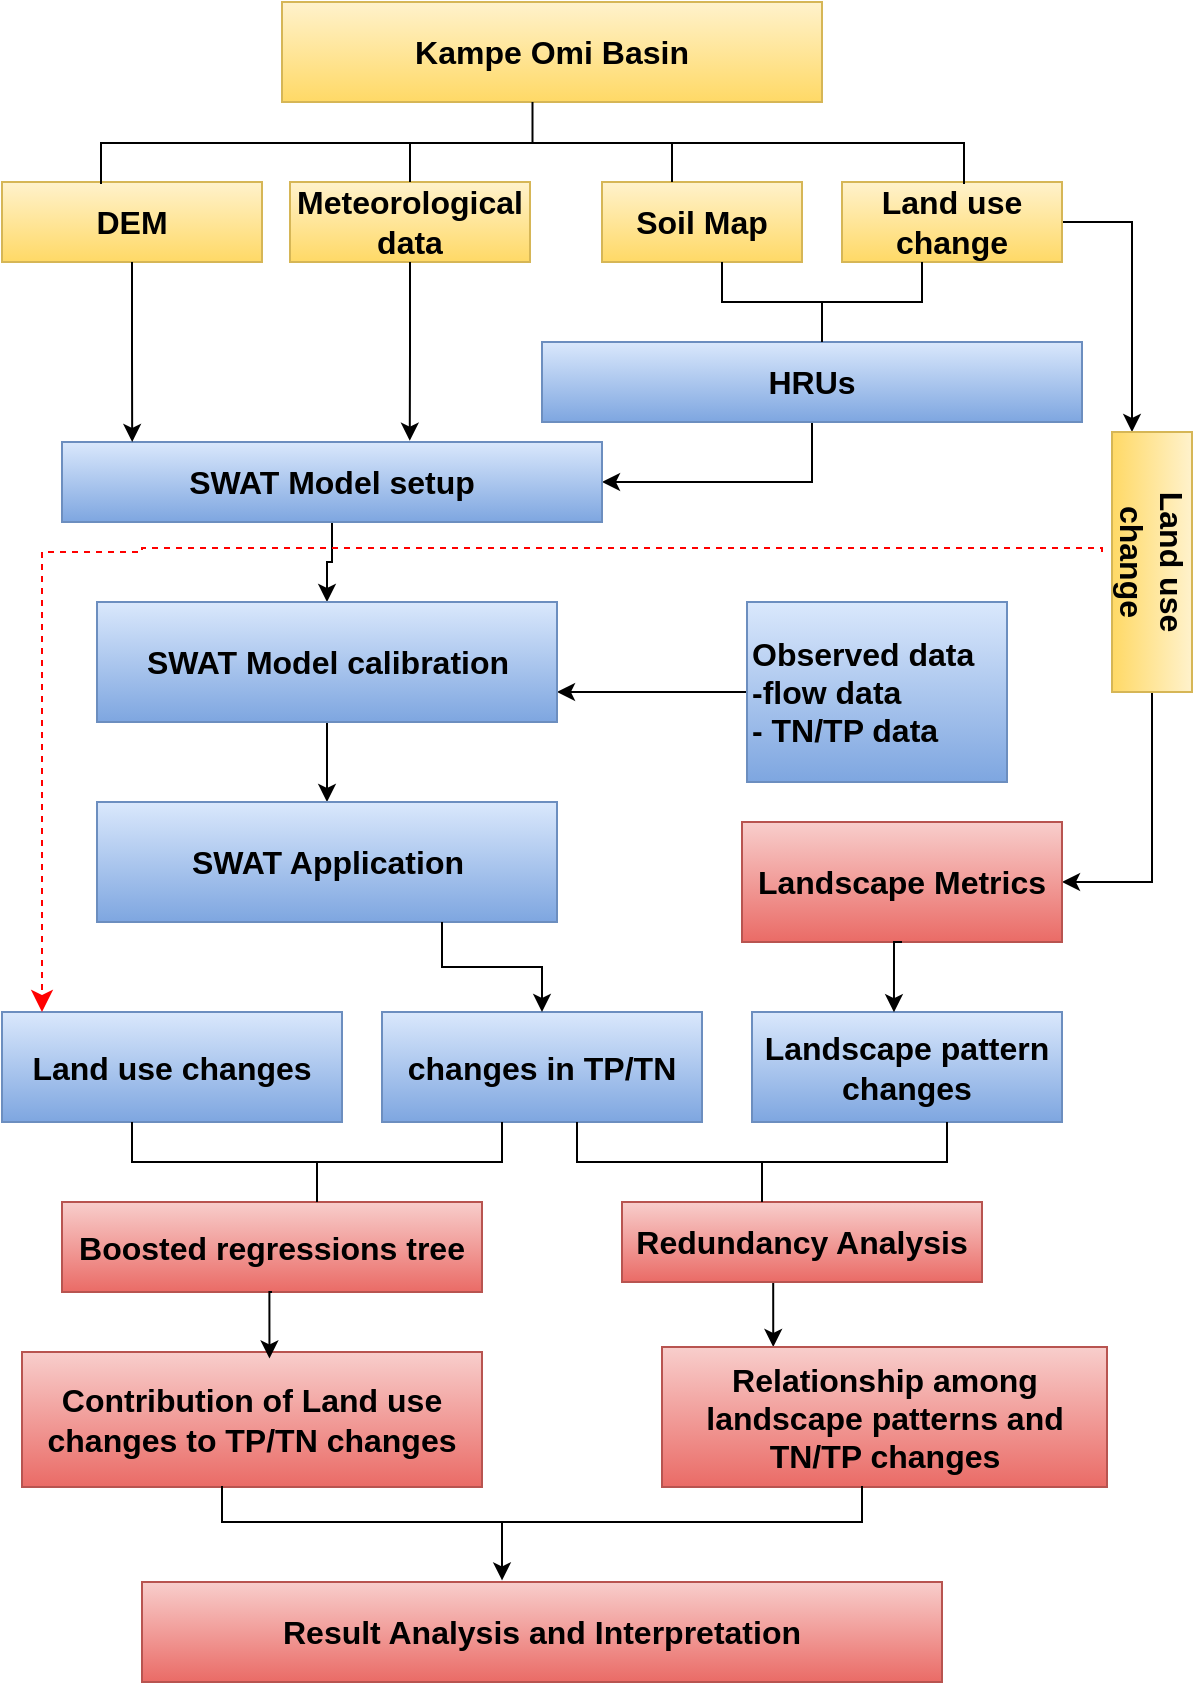 <mxfile version="24.7.6">
  <diagram name="Page-1" id="wAldZ75T10Tb60uL8yK8">
    <mxGraphModel dx="1032" dy="501" grid="1" gridSize="10" guides="1" tooltips="1" connect="1" arrows="1" fold="1" page="1" pageScale="1" pageWidth="827" pageHeight="1169" math="0" shadow="0">
      <root>
        <mxCell id="0" />
        <mxCell id="1" parent="0" />
        <mxCell id="Zhw0ZL9tuG0G3ijhfYmj-1" value="&lt;font style=&quot;font-size: 16px;&quot;&gt;&lt;b&gt;Kampe Omi Basin&lt;/b&gt;&lt;/font&gt;" style="rounded=0;whiteSpace=wrap;html=1;fillColor=#fff2cc;gradientColor=#ffd966;strokeColor=#d6b656;" parent="1" vertex="1">
          <mxGeometry x="300" y="80" width="270" height="50" as="geometry" />
        </mxCell>
        <mxCell id="Zhw0ZL9tuG0G3ijhfYmj-2" value="&lt;font style=&quot;font-size: 16px;&quot;&gt;&lt;b&gt;DEM&lt;/b&gt;&lt;/font&gt;" style="rounded=0;whiteSpace=wrap;html=1;fillColor=#fff2cc;gradientColor=#ffd966;strokeColor=#d6b656;" parent="1" vertex="1">
          <mxGeometry x="160" y="170" width="130" height="40" as="geometry" />
        </mxCell>
        <mxCell id="Zhw0ZL9tuG0G3ijhfYmj-3" value="&lt;font style=&quot;font-size: 16px;&quot;&gt;&lt;b&gt;Meteorological data&lt;/b&gt;&lt;/font&gt;" style="rounded=0;whiteSpace=wrap;html=1;fillColor=#fff2cc;gradientColor=#ffd966;strokeColor=#d6b656;" parent="1" vertex="1">
          <mxGeometry x="304" y="170" width="120" height="40" as="geometry" />
        </mxCell>
        <mxCell id="Zhw0ZL9tuG0G3ijhfYmj-4" value="&lt;font style=&quot;font-size: 16px;&quot;&gt;&lt;b&gt;Soil Map&lt;/b&gt;&lt;/font&gt;" style="rounded=0;whiteSpace=wrap;html=1;fillColor=#fff2cc;gradientColor=#ffd966;strokeColor=#d6b656;" parent="1" vertex="1">
          <mxGeometry x="460" y="170" width="100" height="40" as="geometry" />
        </mxCell>
        <mxCell id="tko50_Xx1DfOK_X1t3_Z-1" style="edgeStyle=orthogonalEdgeStyle;rounded=0;orthogonalLoop=1;jettySize=auto;html=1;exitX=1;exitY=0.5;exitDx=0;exitDy=0;entryX=0;entryY=0.75;entryDx=0;entryDy=0;" parent="1" source="Zhw0ZL9tuG0G3ijhfYmj-5" target="Zhw0ZL9tuG0G3ijhfYmj-12" edge="1">
          <mxGeometry relative="1" as="geometry" />
        </mxCell>
        <mxCell id="Zhw0ZL9tuG0G3ijhfYmj-5" value="&lt;font style=&quot;font-size: 16px;&quot;&gt;&lt;b&gt;Land use change&lt;/b&gt;&lt;/font&gt;" style="rounded=0;whiteSpace=wrap;html=1;fillColor=#fff2cc;gradientColor=#ffd966;strokeColor=#d6b656;" parent="1" vertex="1">
          <mxGeometry x="580" y="170" width="110" height="40" as="geometry" />
        </mxCell>
        <mxCell id="Zhw0ZL9tuG0G3ijhfYmj-28" style="edgeStyle=orthogonalEdgeStyle;rounded=0;orthogonalLoop=1;jettySize=auto;html=1;exitX=0.5;exitY=1;exitDx=0;exitDy=0;entryX=1;entryY=0.5;entryDx=0;entryDy=0;" parent="1" source="Zhw0ZL9tuG0G3ijhfYmj-7" target="Zhw0ZL9tuG0G3ijhfYmj-8" edge="1">
          <mxGeometry relative="1" as="geometry" />
        </mxCell>
        <mxCell id="Zhw0ZL9tuG0G3ijhfYmj-7" value="&lt;font style=&quot;font-size: 16px;&quot;&gt;&lt;b&gt;HRUs&lt;/b&gt;&lt;/font&gt;" style="rounded=0;whiteSpace=wrap;html=1;fillColor=#dae8fc;gradientColor=#7ea6e0;strokeColor=#6c8ebf;" parent="1" vertex="1">
          <mxGeometry x="430" y="250" width="270" height="40" as="geometry" />
        </mxCell>
        <mxCell id="Zhw0ZL9tuG0G3ijhfYmj-31" style="edgeStyle=orthogonalEdgeStyle;rounded=0;orthogonalLoop=1;jettySize=auto;html=1;exitX=0.5;exitY=1;exitDx=0;exitDy=0;" parent="1" source="Zhw0ZL9tuG0G3ijhfYmj-8" target="Zhw0ZL9tuG0G3ijhfYmj-9" edge="1">
          <mxGeometry relative="1" as="geometry" />
        </mxCell>
        <mxCell id="Zhw0ZL9tuG0G3ijhfYmj-8" value="&lt;font style=&quot;font-size: 16px;&quot;&gt;&lt;b&gt;SWAT Model setup&lt;/b&gt;&lt;/font&gt;" style="rounded=0;whiteSpace=wrap;html=1;fillColor=#dae8fc;gradientColor=#7ea6e0;strokeColor=#6c8ebf;" parent="1" vertex="1">
          <mxGeometry x="190" y="300" width="270" height="40" as="geometry" />
        </mxCell>
        <mxCell id="Zhw0ZL9tuG0G3ijhfYmj-9" value="&lt;font style=&quot;font-size: 16px;&quot;&gt;&lt;b&gt;SWAT Model calibration&lt;/b&gt;&lt;/font&gt;" style="rounded=0;whiteSpace=wrap;html=1;fillColor=#dae8fc;gradientColor=#7ea6e0;strokeColor=#6c8ebf;" parent="1" vertex="1">
          <mxGeometry x="207.5" y="380" width="230" height="60" as="geometry" />
        </mxCell>
        <mxCell id="Zhw0ZL9tuG0G3ijhfYmj-34" style="edgeStyle=orthogonalEdgeStyle;rounded=0;orthogonalLoop=1;jettySize=auto;html=1;exitX=0;exitY=0.5;exitDx=0;exitDy=0;entryX=1;entryY=0.75;entryDx=0;entryDy=0;" parent="1" source="Zhw0ZL9tuG0G3ijhfYmj-10" target="Zhw0ZL9tuG0G3ijhfYmj-9" edge="1">
          <mxGeometry relative="1" as="geometry" />
        </mxCell>
        <mxCell id="Zhw0ZL9tuG0G3ijhfYmj-10" value="&lt;font style=&quot;font-size: 16px;&quot;&gt;&lt;b&gt;Observed data&lt;/b&gt;&lt;/font&gt;&lt;div&gt;&lt;span style=&quot;font-size: 16px;&quot;&gt;&lt;b&gt;-flow data&lt;/b&gt;&lt;/span&gt;&lt;/div&gt;&lt;div&gt;&lt;span style=&quot;font-size: 16px;&quot;&gt;&lt;b&gt;- TN/TP data&lt;/b&gt;&lt;/span&gt;&lt;/div&gt;" style="rounded=0;whiteSpace=wrap;html=1;align=left;fillColor=#dae8fc;gradientColor=#7ea6e0;strokeColor=#6c8ebf;" parent="1" vertex="1">
          <mxGeometry x="532.5" y="380" width="130" height="90" as="geometry" />
        </mxCell>
        <mxCell id="tko50_Xx1DfOK_X1t3_Z-7" style="edgeStyle=orthogonalEdgeStyle;rounded=0;orthogonalLoop=1;jettySize=auto;html=1;exitX=1;exitY=0.5;exitDx=0;exitDy=0;entryX=1;entryY=0.5;entryDx=0;entryDy=0;" parent="1" source="Zhw0ZL9tuG0G3ijhfYmj-12" target="Zhw0ZL9tuG0G3ijhfYmj-13" edge="1">
          <mxGeometry relative="1" as="geometry" />
        </mxCell>
        <mxCell id="Zhw0ZL9tuG0G3ijhfYmj-12" value="&lt;font style=&quot;font-size: 16px;&quot;&gt;&lt;b&gt;Land use change&lt;/b&gt;&lt;/font&gt;" style="rounded=0;whiteSpace=wrap;html=1;rotation=90;fillColor=#fff2cc;gradientColor=#ffd966;strokeColor=#d6b656;" parent="1" vertex="1">
          <mxGeometry x="670" y="340" width="130" height="40" as="geometry" />
        </mxCell>
        <mxCell id="Zhw0ZL9tuG0G3ijhfYmj-13" value="&lt;font style=&quot;font-size: 16px;&quot;&gt;&lt;b&gt;Landscape Metrics&lt;/b&gt;&lt;/font&gt;" style="rounded=0;whiteSpace=wrap;html=1;rotation=0;fillColor=#f8cecc;gradientColor=#ea6b66;strokeColor=#b85450;" parent="1" vertex="1">
          <mxGeometry x="530" y="490" width="160" height="60" as="geometry" />
        </mxCell>
        <mxCell id="Zhw0ZL9tuG0G3ijhfYmj-14" value="&lt;font style=&quot;font-size: 16px;&quot;&gt;&lt;b&gt;Land use changes&lt;/b&gt;&lt;/font&gt;" style="rounded=0;whiteSpace=wrap;html=1;fillColor=#dae8fc;gradientColor=#7ea6e0;strokeColor=#6c8ebf;" parent="1" vertex="1">
          <mxGeometry x="160" y="585" width="170" height="55" as="geometry" />
        </mxCell>
        <mxCell id="Zhw0ZL9tuG0G3ijhfYmj-15" value="&lt;font style=&quot;font-size: 16px;&quot;&gt;&lt;b&gt;changes in TP/TN&lt;/b&gt;&lt;/font&gt;" style="rounded=0;whiteSpace=wrap;html=1;fillColor=#dae8fc;gradientColor=#7ea6e0;strokeColor=#6c8ebf;" parent="1" vertex="1">
          <mxGeometry x="350" y="585" width="160" height="55" as="geometry" />
        </mxCell>
        <mxCell id="Zhw0ZL9tuG0G3ijhfYmj-16" value="&lt;font style=&quot;font-size: 16px;&quot;&gt;&lt;b&gt;Landscape pattern changes&lt;/b&gt;&lt;/font&gt;" style="rounded=0;whiteSpace=wrap;html=1;fillColor=#dae8fc;gradientColor=#7ea6e0;strokeColor=#6c8ebf;" parent="1" vertex="1">
          <mxGeometry x="535" y="585" width="155" height="55" as="geometry" />
        </mxCell>
        <mxCell id="7d_d3REUQ1GnTYUitdZr-2" style="edgeStyle=orthogonalEdgeStyle;rounded=0;orthogonalLoop=1;jettySize=auto;html=1;exitX=0.5;exitY=1;exitDx=0;exitDy=0;entryX=0.25;entryY=0;entryDx=0;entryDy=0;" edge="1" parent="1" source="Zhw0ZL9tuG0G3ijhfYmj-17" target="Zhw0ZL9tuG0G3ijhfYmj-19">
          <mxGeometry relative="1" as="geometry" />
        </mxCell>
        <mxCell id="Zhw0ZL9tuG0G3ijhfYmj-17" value="&lt;font style=&quot;font-size: 16px;&quot;&gt;&lt;b&gt;Redundancy Analysis&lt;/b&gt;&lt;/font&gt;" style="rounded=0;whiteSpace=wrap;html=1;fillColor=#f8cecc;gradientColor=#ea6b66;strokeColor=#b85450;" parent="1" vertex="1">
          <mxGeometry x="470" y="680" width="180" height="40" as="geometry" />
        </mxCell>
        <mxCell id="Zhw0ZL9tuG0G3ijhfYmj-18" value="&lt;font style=&quot;font-size: 16px;&quot;&gt;&lt;b&gt;Boosted regressions tree&lt;/b&gt;&lt;/font&gt;" style="rounded=0;whiteSpace=wrap;html=1;fillColor=#f8cecc;gradientColor=#ea6b66;strokeColor=#b85450;" parent="1" vertex="1">
          <mxGeometry x="190" y="680" width="210" height="45" as="geometry" />
        </mxCell>
        <mxCell id="Zhw0ZL9tuG0G3ijhfYmj-19" value="&lt;font style=&quot;font-size: 16px;&quot;&gt;&lt;b&gt;Relationship among landscape patterns and TN/TP changes&lt;/b&gt;&lt;/font&gt;" style="rounded=0;whiteSpace=wrap;html=1;fillColor=#f8cecc;gradientColor=#ea6b66;strokeColor=#b85450;" parent="1" vertex="1">
          <mxGeometry x="490" y="752.5" width="222.5" height="70" as="geometry" />
        </mxCell>
        <mxCell id="Zhw0ZL9tuG0G3ijhfYmj-20" value="&lt;font style=&quot;font-size: 16px;&quot;&gt;&lt;b&gt;Contribution of Land use changes to TP/TN changes&lt;/b&gt;&lt;/font&gt;" style="rounded=0;whiteSpace=wrap;html=1;fillColor=#f8cecc;gradientColor=#ea6b66;strokeColor=#b85450;" parent="1" vertex="1">
          <mxGeometry x="170" y="755" width="230" height="67.5" as="geometry" />
        </mxCell>
        <mxCell id="Zhw0ZL9tuG0G3ijhfYmj-21" value="&lt;span style=&quot;font-size: 16px;&quot;&gt;&lt;b&gt;Result Analysis and Interpretation&lt;/b&gt;&lt;/span&gt;" style="rounded=0;whiteSpace=wrap;html=1;fillColor=#f8cecc;gradientColor=#ea6b66;strokeColor=#b85450;" parent="1" vertex="1">
          <mxGeometry x="230" y="870" width="400" height="50" as="geometry" />
        </mxCell>
        <mxCell id="Zhw0ZL9tuG0G3ijhfYmj-23" value="" style="strokeWidth=1;html=1;shape=mxgraph.flowchart.annotation_2;align=left;labelPosition=right;pointerEvents=1;rotation=90;" parent="1" vertex="1">
          <mxGeometry x="404.75" y="-65.25" width="41" height="431.5" as="geometry" />
        </mxCell>
        <mxCell id="Zhw0ZL9tuG0G3ijhfYmj-25" value="" style="line;strokeWidth=1;direction=south;html=1;" parent="1" vertex="1">
          <mxGeometry x="359" y="150" width="10" height="20" as="geometry" />
        </mxCell>
        <mxCell id="Zhw0ZL9tuG0G3ijhfYmj-26" value="" style="line;strokeWidth=1;direction=south;html=1;" parent="1" vertex="1">
          <mxGeometry x="490" y="150" width="10" height="20" as="geometry" />
        </mxCell>
        <mxCell id="Zhw0ZL9tuG0G3ijhfYmj-27" value="" style="strokeWidth=1;html=1;shape=mxgraph.flowchart.annotation_2;align=left;labelPosition=right;pointerEvents=1;rotation=-90;" parent="1" vertex="1">
          <mxGeometry x="550" y="180" width="40" height="100" as="geometry" />
        </mxCell>
        <mxCell id="Zhw0ZL9tuG0G3ijhfYmj-29" style="edgeStyle=orthogonalEdgeStyle;rounded=0;orthogonalLoop=1;jettySize=auto;html=1;exitX=0.5;exitY=1;exitDx=0;exitDy=0;entryX=0.13;entryY=0;entryDx=0;entryDy=0;entryPerimeter=0;" parent="1" source="Zhw0ZL9tuG0G3ijhfYmj-2" target="Zhw0ZL9tuG0G3ijhfYmj-8" edge="1">
          <mxGeometry relative="1" as="geometry" />
        </mxCell>
        <mxCell id="Zhw0ZL9tuG0G3ijhfYmj-30" style="edgeStyle=orthogonalEdgeStyle;rounded=0;orthogonalLoop=1;jettySize=auto;html=1;exitX=0.5;exitY=1;exitDx=0;exitDy=0;entryX=0.644;entryY=-0.016;entryDx=0;entryDy=0;entryPerimeter=0;" parent="1" source="Zhw0ZL9tuG0G3ijhfYmj-3" target="Zhw0ZL9tuG0G3ijhfYmj-8" edge="1">
          <mxGeometry relative="1" as="geometry" />
        </mxCell>
        <mxCell id="Zhw0ZL9tuG0G3ijhfYmj-48" value="" style="edgeStyle=segmentEdgeStyle;endArrow=classic;html=1;curved=0;rounded=0;endSize=8;startSize=8;dashed=1;strokeColor=#FF0000;" parent="1" edge="1">
          <mxGeometry width="50" height="50" relative="1" as="geometry">
            <mxPoint x="710" y="355" as="sourcePoint" />
            <mxPoint x="180" y="585" as="targetPoint" />
            <Array as="points">
              <mxPoint x="230" y="353" />
              <mxPoint x="230" y="355" />
              <mxPoint x="180" y="355" />
            </Array>
          </mxGeometry>
        </mxCell>
        <mxCell id="Zhw0ZL9tuG0G3ijhfYmj-50" value="" style="strokeWidth=1;html=1;shape=mxgraph.flowchart.annotation_2;align=left;labelPosition=right;pointerEvents=1;rotation=-90;" parent="1" vertex="1">
          <mxGeometry x="297.5" y="567.5" width="40" height="185" as="geometry" />
        </mxCell>
        <mxCell id="Zhw0ZL9tuG0G3ijhfYmj-51" value="" style="strokeWidth=1;html=1;shape=mxgraph.flowchart.annotation_2;align=left;labelPosition=right;pointerEvents=1;rotation=-90;" parent="1" vertex="1">
          <mxGeometry x="520" y="567.5" width="40" height="185" as="geometry" />
        </mxCell>
        <mxCell id="Zhw0ZL9tuG0G3ijhfYmj-55" value="" style="shape=partialRectangle;whiteSpace=wrap;html=1;bottom=1;right=1;left=1;top=0;fillColor=none;routingCenterX=-0.5;" parent="1" vertex="1">
          <mxGeometry x="270" y="822.5" width="320" height="17.5" as="geometry" />
        </mxCell>
        <mxCell id="Zhw0ZL9tuG0G3ijhfYmj-57" style="edgeStyle=orthogonalEdgeStyle;rounded=0;orthogonalLoop=1;jettySize=auto;html=1;exitX=0.5;exitY=1;exitDx=0;exitDy=0;entryX=0.45;entryY=-0.016;entryDx=0;entryDy=0;entryPerimeter=0;" parent="1" source="Zhw0ZL9tuG0G3ijhfYmj-55" target="Zhw0ZL9tuG0G3ijhfYmj-21" edge="1">
          <mxGeometry relative="1" as="geometry" />
        </mxCell>
        <mxCell id="tko50_Xx1DfOK_X1t3_Z-5" style="edgeStyle=orthogonalEdgeStyle;rounded=0;orthogonalLoop=1;jettySize=auto;html=1;exitX=0.5;exitY=1;exitDx=0;exitDy=0;entryX=0.5;entryY=0;entryDx=0;entryDy=0;" parent="1" source="tko50_Xx1DfOK_X1t3_Z-3" target="tko50_Xx1DfOK_X1t3_Z-4" edge="1">
          <mxGeometry relative="1" as="geometry" />
        </mxCell>
        <mxCell id="tko50_Xx1DfOK_X1t3_Z-3" value="&lt;font style=&quot;font-size: 16px;&quot;&gt;&lt;b&gt;SWAT Model calibration&lt;/b&gt;&lt;/font&gt;" style="rounded=0;whiteSpace=wrap;html=1;fillColor=#dae8fc;gradientColor=#7ea6e0;strokeColor=#6c8ebf;" parent="1" vertex="1">
          <mxGeometry x="207.5" y="380" width="230" height="60" as="geometry" />
        </mxCell>
        <mxCell id="tko50_Xx1DfOK_X1t3_Z-4" value="&lt;font style=&quot;font-size: 16px;&quot;&gt;&lt;b&gt;SWAT Application&lt;/b&gt;&lt;/font&gt;" style="rounded=0;whiteSpace=wrap;html=1;fillColor=#dae8fc;gradientColor=#7ea6e0;strokeColor=#6c8ebf;" parent="1" vertex="1">
          <mxGeometry x="207.5" y="480" width="230" height="60" as="geometry" />
        </mxCell>
        <mxCell id="tko50_Xx1DfOK_X1t3_Z-6" style="edgeStyle=orthogonalEdgeStyle;rounded=0;orthogonalLoop=1;jettySize=auto;html=1;exitX=0.75;exitY=1;exitDx=0;exitDy=0;" parent="1" source="tko50_Xx1DfOK_X1t3_Z-4" target="Zhw0ZL9tuG0G3ijhfYmj-15" edge="1">
          <mxGeometry relative="1" as="geometry" />
        </mxCell>
        <mxCell id="tko50_Xx1DfOK_X1t3_Z-8" style="edgeStyle=orthogonalEdgeStyle;rounded=0;orthogonalLoop=1;jettySize=auto;html=1;exitX=0.5;exitY=1;exitDx=0;exitDy=0;entryX=0.458;entryY=0.002;entryDx=0;entryDy=0;entryPerimeter=0;" parent="1" source="Zhw0ZL9tuG0G3ijhfYmj-13" target="Zhw0ZL9tuG0G3ijhfYmj-16" edge="1">
          <mxGeometry relative="1" as="geometry" />
        </mxCell>
        <mxCell id="7d_d3REUQ1GnTYUitdZr-1" style="edgeStyle=orthogonalEdgeStyle;rounded=0;orthogonalLoop=1;jettySize=auto;html=1;exitX=0.5;exitY=1;exitDx=0;exitDy=0;entryX=0.538;entryY=0.048;entryDx=0;entryDy=0;entryPerimeter=0;" edge="1" parent="1" source="Zhw0ZL9tuG0G3ijhfYmj-18" target="Zhw0ZL9tuG0G3ijhfYmj-20">
          <mxGeometry relative="1" as="geometry" />
        </mxCell>
      </root>
    </mxGraphModel>
  </diagram>
</mxfile>
